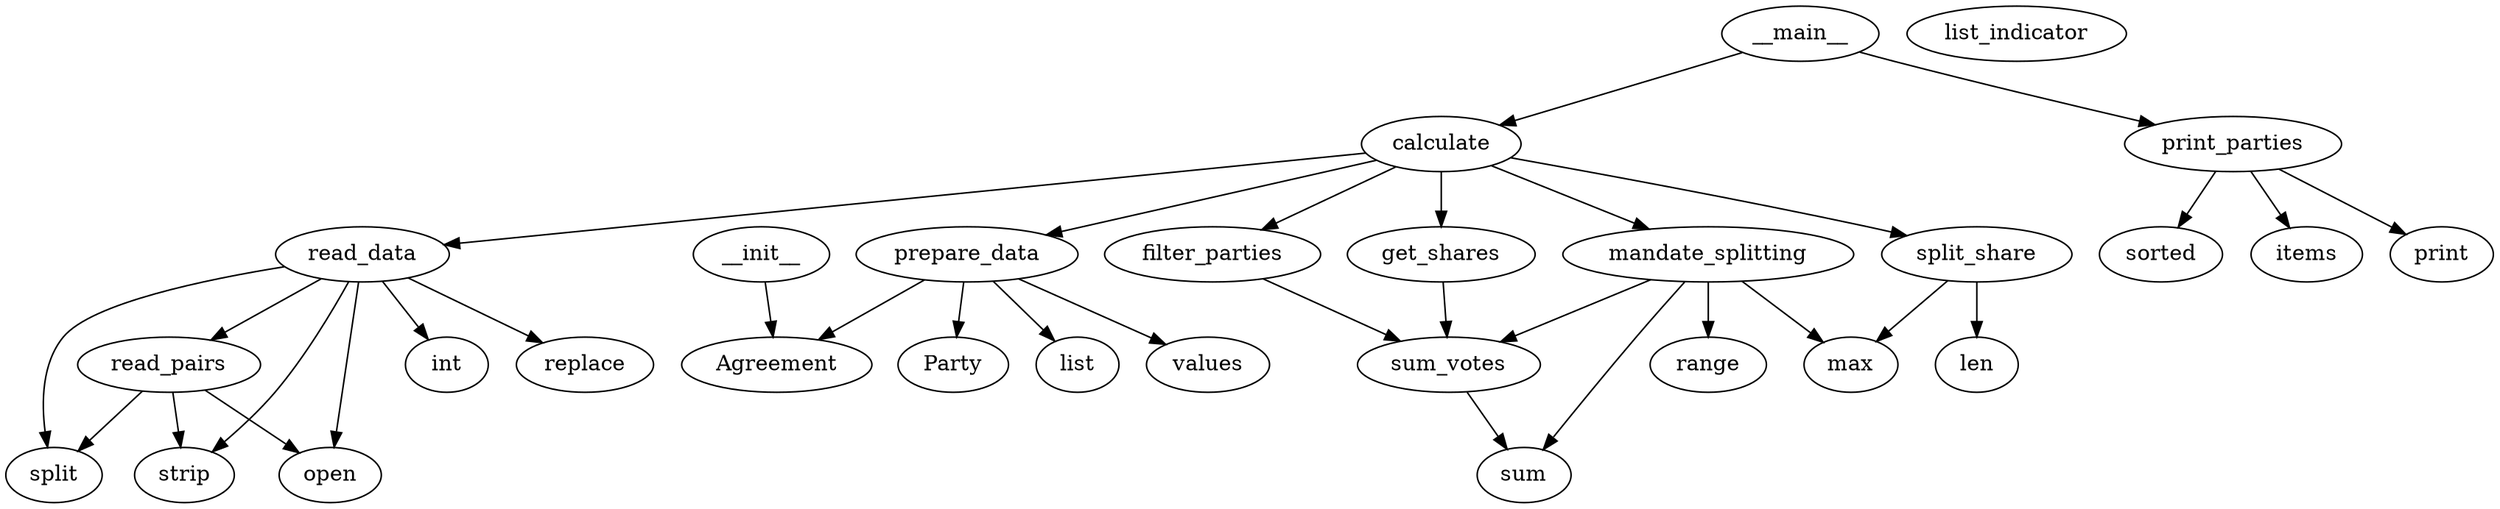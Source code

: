 strict digraph  {
read_pairs;
split;
strip;
open;
read_data;
int;
replace;
__init__;
Agreement;
prepare_data;
Party;
list;
values;
sum_votes;
sum;
list_indicator;
filter_parties;
get_shares;
mandate_splitting;
range;
max;
split_share;
len;
calculate;
print_parties;
sorted;
items;
print;
__main__;
read_pairs -> split;
read_pairs -> strip;
read_pairs -> open;
read_data -> split;
read_data -> strip;
read_data -> open;
read_data -> int;
read_data -> replace;
read_data -> read_pairs;
__init__ -> Agreement;
prepare_data -> Agreement;
prepare_data -> Party;
prepare_data -> list;
prepare_data -> values;
sum_votes -> sum;
filter_parties -> sum_votes;
get_shares -> sum_votes;
mandate_splitting -> sum;
mandate_splitting -> sum_votes;
mandate_splitting -> range;
mandate_splitting -> max;
split_share -> len;
split_share -> max;
calculate -> filter_parties;
calculate -> prepare_data;
calculate -> read_data;
calculate -> split_share;
calculate -> mandate_splitting;
calculate -> get_shares;
print_parties -> sorted;
print_parties -> items;
print_parties -> print;
__main__ -> calculate;
__main__ -> print_parties;
}

